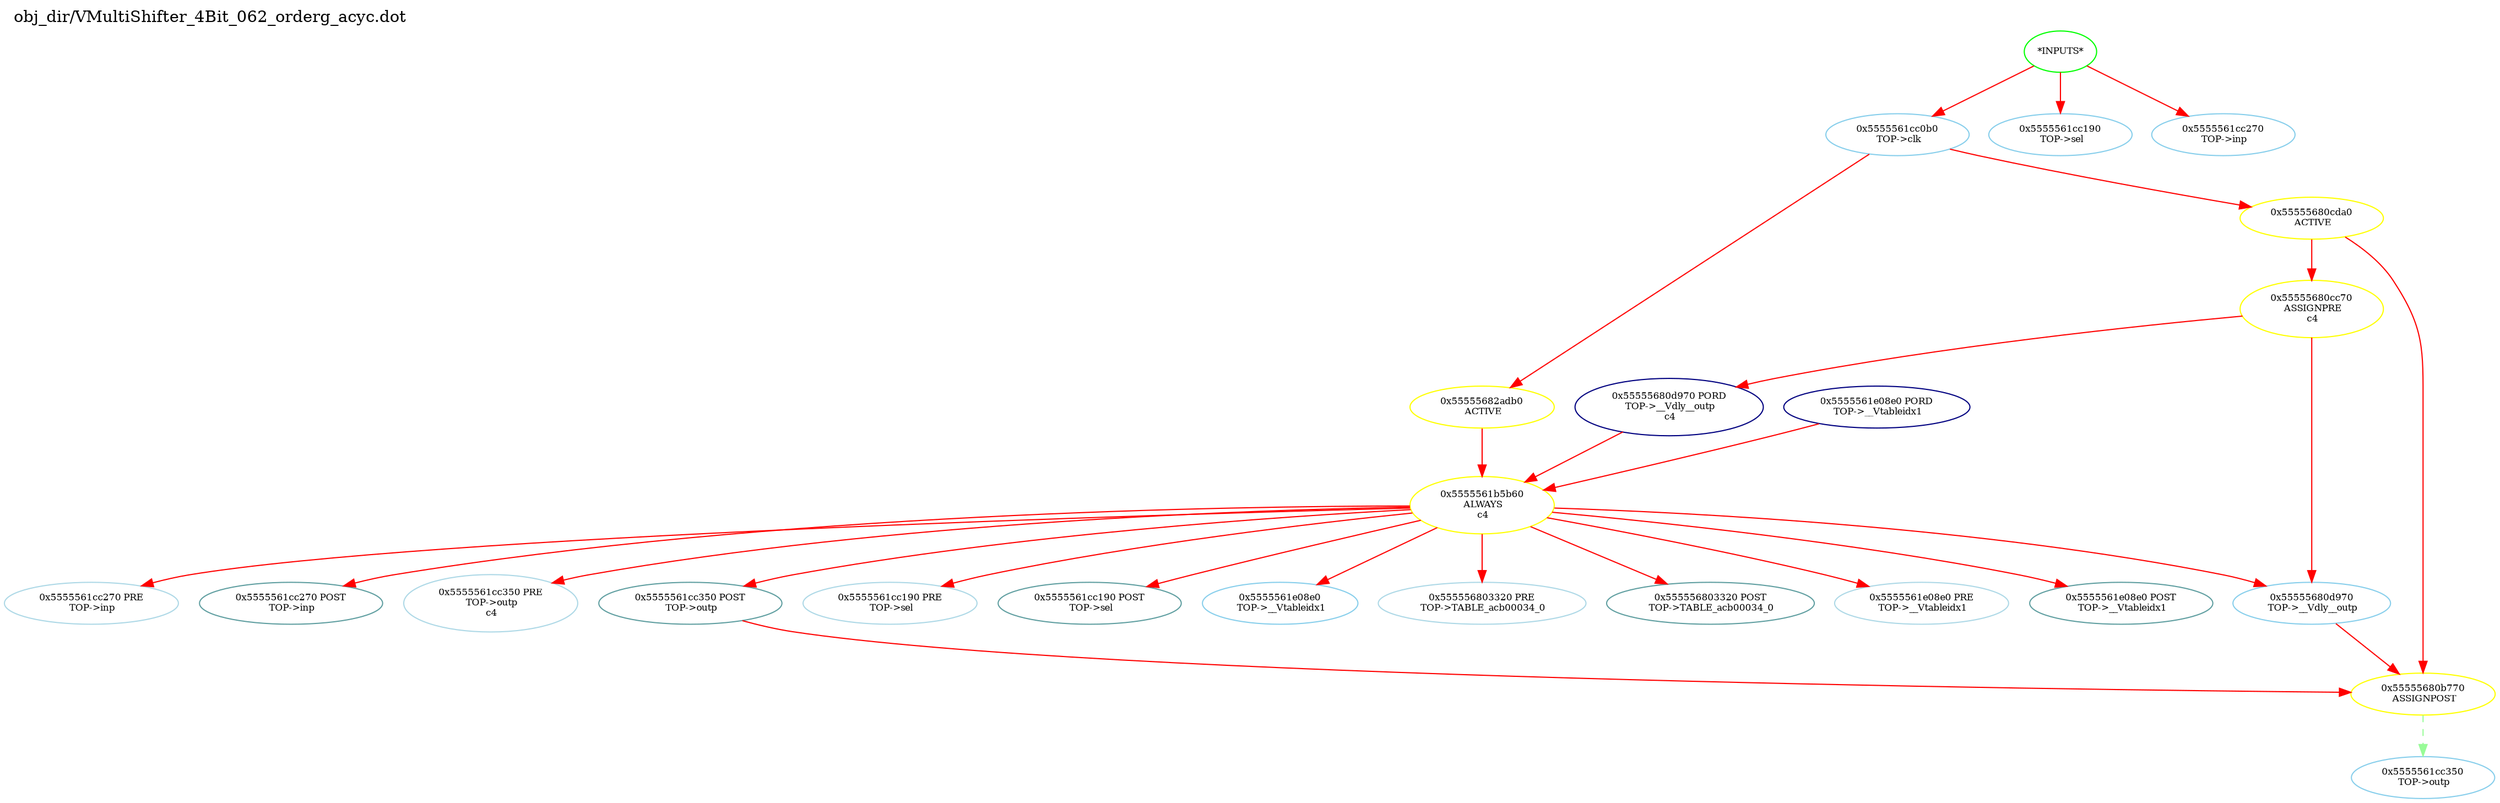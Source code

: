 digraph v3graph {
	graph	[label="obj_dir/VMultiShifter_4Bit_062_orderg_acyc.dot",
		 labelloc=t, labeljust=l,
		 //size="7.5,10",
		 rankdir=TB];
	n0	[fontsize=8 label="*INPUTS*", color=green];
	n0x5555561cbef0_1	[fontsize=8 label="0x5555561cc0b0\n TOP->clk", color=skyblue];
	n0x5555561cbef0_2	[fontsize=8 label="0x5555561cc190\n TOP->sel", color=skyblue];
	n0x5555561cbef0_3	[fontsize=8 label="0x5555561cc270\n TOP->inp", color=skyblue];
	n0x5555561cbef0_4	[fontsize=8 label="0x55555682adb0\n ACTIVE", color=yellow];
	n0x5555561cbef0_5	[fontsize=8 label="0x5555561b5b60\n ALWAYS\n c4", color=yellow];
	n0x5555561cbef0_6	[fontsize=8 label="0x5555561cc270 PRE\n TOP->inp", color=lightblue];
	n0x5555561cbef0_7	[fontsize=8 label="0x5555561cc270 POST\n TOP->inp", color=CadetBlue];
	n0x5555561cbef0_8	[fontsize=8 label="0x5555561cc350 PRE\n TOP->outp\n c4", color=lightblue];
	n0x5555561cbef0_9	[fontsize=8 label="0x5555561cc350 POST\n TOP->outp", color=CadetBlue];
	n0x5555561cbef0_10	[fontsize=8 label="0x5555561cc190 PRE\n TOP->sel", color=lightblue];
	n0x5555561cbef0_11	[fontsize=8 label="0x5555561cc190 POST\n TOP->sel", color=CadetBlue];
	n0x5555561cbef0_12	[fontsize=8 label="0x5555561e08e0 PORD\n TOP->__Vtableidx1", color=NavyBlue];
	n0x5555561cbef0_13	[fontsize=8 label="0x5555561e08e0\n TOP->__Vtableidx1", color=skyblue];
	n0x5555561cbef0_14	[fontsize=8 label="0x555556803320 PRE\n TOP->TABLE_acb00034_0", color=lightblue];
	n0x5555561cbef0_15	[fontsize=8 label="0x555556803320 POST\n TOP->TABLE_acb00034_0", color=CadetBlue];
	n0x5555561cbef0_16	[fontsize=8 label="0x5555561e08e0 PRE\n TOP->__Vtableidx1", color=lightblue];
	n0x5555561cbef0_17	[fontsize=8 label="0x5555561e08e0 POST\n TOP->__Vtableidx1", color=CadetBlue];
	n0x5555561cbef0_18	[fontsize=8 label="0x55555680d970 PORD\n TOP->__Vdly__outp\n c4", color=NavyBlue];
	n0x5555561cbef0_19	[fontsize=8 label="0x55555680d970\n TOP->__Vdly__outp", color=skyblue];
	n0x5555561cbef0_20	[fontsize=8 label="0x55555680cda0\n ACTIVE", color=yellow];
	n0x5555561cbef0_21	[fontsize=8 label="0x55555680cc70\n ASSIGNPRE\n c4", color=yellow];
	n0x5555561cbef0_22	[fontsize=8 label="0x55555680b770\n ASSIGNPOST", color=yellow];
	n0x5555561cbef0_23	[fontsize=8 label="0x5555561cc350\n TOP->outp", color=skyblue];
	n0 -> n0x5555561cbef0_1 [fontsize=8 label="" weight=1 color=red];
	n0 -> n0x5555561cbef0_2 [fontsize=8 label="" weight=1 color=red];
	n0 -> n0x5555561cbef0_3 [fontsize=8 label="" weight=1 color=red];
	n0x5555561cbef0_1 -> n0x5555561cbef0_4 [fontsize=8 label="" weight=8 color=red];
	n0x5555561cbef0_1 -> n0x5555561cbef0_20 [fontsize=8 label="" weight=8 color=red];
	n0x5555561cbef0_4 -> n0x5555561cbef0_5 [fontsize=8 label="" weight=32 color=red];
	n0x5555561cbef0_5 -> n0x5555561cbef0_6 [fontsize=8 label="" weight=32 color=red];
	n0x5555561cbef0_5 -> n0x5555561cbef0_7 [fontsize=8 label="" weight=2 color=red];
	n0x5555561cbef0_5 -> n0x5555561cbef0_8 [fontsize=8 label="" weight=32 color=red];
	n0x5555561cbef0_5 -> n0x5555561cbef0_9 [fontsize=8 label="" weight=2 color=red];
	n0x5555561cbef0_5 -> n0x5555561cbef0_10 [fontsize=8 label="" weight=32 color=red];
	n0x5555561cbef0_5 -> n0x5555561cbef0_11 [fontsize=8 label="" weight=2 color=red];
	n0x5555561cbef0_5 -> n0x5555561cbef0_13 [fontsize=8 label="" weight=32 color=red];
	n0x5555561cbef0_5 -> n0x5555561cbef0_14 [fontsize=8 label="" weight=32 color=red];
	n0x5555561cbef0_5 -> n0x5555561cbef0_15 [fontsize=8 label="" weight=2 color=red];
	n0x5555561cbef0_5 -> n0x5555561cbef0_16 [fontsize=8 label="" weight=32 color=red];
	n0x5555561cbef0_5 -> n0x5555561cbef0_17 [fontsize=8 label="" weight=2 color=red];
	n0x5555561cbef0_5 -> n0x5555561cbef0_19 [fontsize=8 label="" weight=32 color=red];
	n0x5555561cbef0_9 -> n0x5555561cbef0_22 [fontsize=8 label="" weight=2 color=red];
	n0x5555561cbef0_12 -> n0x5555561cbef0_5 [fontsize=8 label="" weight=32 color=red];
	n0x5555561cbef0_18 -> n0x5555561cbef0_5 [fontsize=8 label="" weight=32 color=red];
	n0x5555561cbef0_19 -> n0x5555561cbef0_22 [fontsize=8 label="" weight=8 color=red];
	n0x5555561cbef0_20 -> n0x5555561cbef0_21 [fontsize=8 label="" weight=32 color=red];
	n0x5555561cbef0_20 -> n0x5555561cbef0_22 [fontsize=8 label="" weight=32 color=red];
	n0x5555561cbef0_21 -> n0x5555561cbef0_18 [fontsize=8 label="" weight=32 color=red];
	n0x5555561cbef0_21 -> n0x5555561cbef0_19 [fontsize=8 label="" weight=32 color=red];
	n0x5555561cbef0_22 -> n0x5555561cbef0_23 [fontsize=8 label="" weight=1 color=PaleGreen style=dashed];
}
